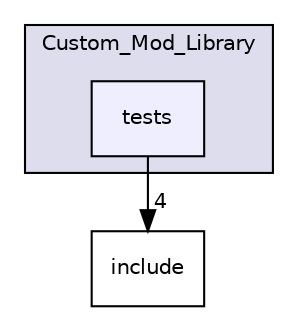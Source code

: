 digraph "/home/runner/work/2021_Group_3/2021_Group_3/Current_Working_Program/Custom_Mod_Library/tests" {
  bgcolor=transparent;
  compound=true
  node [ fontsize="10", fontname="Helvetica"];
  edge [ labelfontsize="10", labelfontname="Helvetica"];
  subgraph clusterdir_ac8b3003aa58636640f4776c942a92e0 {
    graph [ bgcolor="#ddddee", pencolor="black", label="Custom_Mod_Library" fontname="Helvetica", fontsize="10", URL="dir_ac8b3003aa58636640f4776c942a92e0.html"]
  dir_1535ca047449e88321d8b77bb791044e [shape=box, label="tests", style="filled", fillcolor="#eeeeff", pencolor="black", URL="dir_1535ca047449e88321d8b77bb791044e.html"];
  }
  dir_07e48dc517434d12eb94cb16b72ef5a3 [shape=box label="include" URL="dir_07e48dc517434d12eb94cb16b72ef5a3.html"];
  dir_1535ca047449e88321d8b77bb791044e->dir_07e48dc517434d12eb94cb16b72ef5a3 [headlabel="4", labeldistance=1.5 headhref="dir_000004_000002.html"];
}
